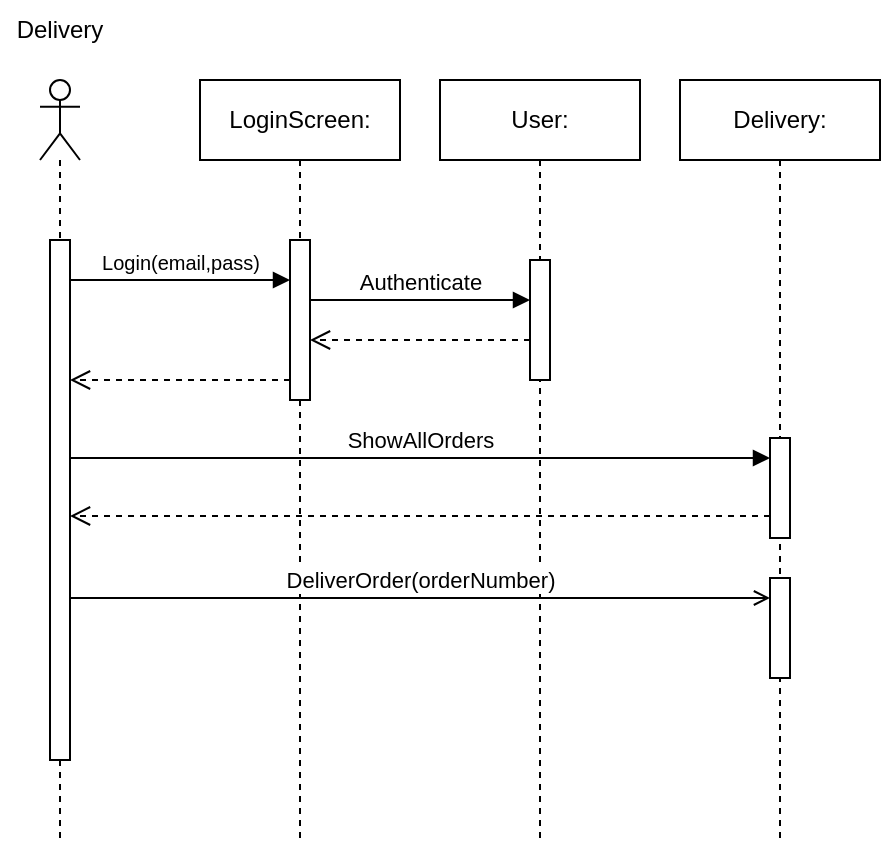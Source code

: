 <mxfile version="22.1.11" type="device">
  <diagram name="Page-1" id="HsitdcN0r7PipA14mCh1">
    <mxGraphModel dx="1036" dy="606" grid="1" gridSize="10" guides="1" tooltips="1" connect="1" arrows="1" fold="1" page="1" pageScale="1" pageWidth="1169" pageHeight="1654" math="0" shadow="0">
      <root>
        <mxCell id="0" />
        <mxCell id="1" parent="0" />
        <mxCell id="xkCxTWoLqjTotluT4FzG-1" value="" style="shape=umlLifeline;perimeter=lifelinePerimeter;whiteSpace=wrap;html=1;container=1;dropTarget=0;collapsible=0;recursiveResize=0;outlineConnect=0;portConstraint=eastwest;newEdgeStyle={&quot;curved&quot;:0,&quot;rounded&quot;:0};participant=umlActor;" parent="1" vertex="1">
          <mxGeometry x="230" y="100" width="20" height="380" as="geometry" />
        </mxCell>
        <mxCell id="xkCxTWoLqjTotluT4FzG-39" value="" style="html=1;points=[[0,0,0,0,5],[0,1,0,0,-5],[1,0,0,0,5],[1,1,0,0,-5]];perimeter=orthogonalPerimeter;outlineConnect=0;targetShapes=umlLifeline;portConstraint=eastwest;newEdgeStyle={&quot;curved&quot;:0,&quot;rounded&quot;:0};" parent="xkCxTWoLqjTotluT4FzG-1" vertex="1">
          <mxGeometry x="5" y="80" width="10" height="260" as="geometry" />
        </mxCell>
        <mxCell id="xkCxTWoLqjTotluT4FzG-6" value="User:" style="shape=umlLifeline;perimeter=lifelinePerimeter;whiteSpace=wrap;html=1;container=1;dropTarget=0;collapsible=0;recursiveResize=0;outlineConnect=0;portConstraint=eastwest;newEdgeStyle={&quot;curved&quot;:0,&quot;rounded&quot;:0};" parent="1" vertex="1">
          <mxGeometry x="430" y="100" width="100" height="380" as="geometry" />
        </mxCell>
        <mxCell id="xkCxTWoLqjTotluT4FzG-40" value="" style="html=1;points=[[0,0,0,0,5],[0,1,0,0,-5],[1,0,0,0,5],[1,1,0,0,-5]];perimeter=orthogonalPerimeter;outlineConnect=0;targetShapes=umlLifeline;portConstraint=eastwest;newEdgeStyle={&quot;curved&quot;:0,&quot;rounded&quot;:0};" parent="xkCxTWoLqjTotluT4FzG-6" vertex="1">
          <mxGeometry x="45" y="90" width="10" height="60" as="geometry" />
        </mxCell>
        <mxCell id="xkCxTWoLqjTotluT4FzG-28" value="Delivery" style="text;html=1;strokeColor=none;fillColor=none;align=center;verticalAlign=middle;whiteSpace=wrap;rounded=0;" parent="1" vertex="1">
          <mxGeometry x="210" y="60" width="60" height="30" as="geometry" />
        </mxCell>
        <mxCell id="xkCxTWoLqjTotluT4FzG-36" value="LoginScreen:" style="shape=umlLifeline;perimeter=lifelinePerimeter;whiteSpace=wrap;html=1;container=1;dropTarget=0;collapsible=0;recursiveResize=0;outlineConnect=0;portConstraint=eastwest;newEdgeStyle={&quot;curved&quot;:0,&quot;rounded&quot;:0};" parent="1" vertex="1">
          <mxGeometry x="310" y="100" width="100" height="380" as="geometry" />
        </mxCell>
        <mxCell id="xkCxTWoLqjTotluT4FzG-38" value="" style="html=1;points=[[0,0,0,0,5],[0,1,0,0,-5],[1,0,0,0,5],[1,1,0,0,-5]];perimeter=orthogonalPerimeter;outlineConnect=0;targetShapes=umlLifeline;portConstraint=eastwest;newEdgeStyle={&quot;curved&quot;:0,&quot;rounded&quot;:0};" parent="xkCxTWoLqjTotluT4FzG-36" vertex="1">
          <mxGeometry x="45" y="80" width="10" height="80" as="geometry" />
        </mxCell>
        <mxCell id="xkCxTWoLqjTotluT4FzG-41" value="&lt;font style=&quot;font-size: 10px;&quot;&gt;Login(email,pass)&lt;/font&gt;" style="html=1;verticalAlign=bottom;endArrow=block;curved=0;rounded=0;exitX=1;exitY=0;exitDx=0;exitDy=5;exitPerimeter=0;" parent="1" edge="1">
          <mxGeometry width="80" relative="1" as="geometry">
            <mxPoint x="245" y="200.0" as="sourcePoint" />
            <mxPoint x="355" y="200.0" as="targetPoint" />
          </mxGeometry>
        </mxCell>
        <mxCell id="xkCxTWoLqjTotluT4FzG-42" value="Authenticate" style="html=1;verticalAlign=bottom;endArrow=block;curved=0;rounded=0;entryX=-0.015;entryY=0.25;entryDx=0;entryDy=0;entryPerimeter=0;" parent="1" edge="1">
          <mxGeometry width="80" relative="1" as="geometry">
            <mxPoint x="365" y="210.0" as="sourcePoint" />
            <mxPoint x="475" y="210.0" as="targetPoint" />
          </mxGeometry>
        </mxCell>
        <mxCell id="xkCxTWoLqjTotluT4FzG-43" value="" style="html=1;verticalAlign=bottom;endArrow=open;dashed=1;endSize=8;curved=0;rounded=0;exitX=0;exitY=1;exitDx=0;exitDy=-5;exitPerimeter=0;" parent="1" edge="1">
          <mxGeometry relative="1" as="geometry">
            <mxPoint x="355" y="250" as="sourcePoint" />
            <mxPoint x="245" y="250" as="targetPoint" />
          </mxGeometry>
        </mxCell>
        <mxCell id="xkCxTWoLqjTotluT4FzG-44" value="" style="html=1;verticalAlign=bottom;endArrow=open;dashed=1;endSize=8;curved=0;rounded=0;exitX=0;exitY=1;exitDx=0;exitDy=-5;exitPerimeter=0;" parent="1" edge="1">
          <mxGeometry relative="1" as="geometry">
            <mxPoint x="475" y="230.0" as="sourcePoint" />
            <mxPoint x="365" y="230.0" as="targetPoint" />
          </mxGeometry>
        </mxCell>
        <mxCell id="gx2dNUyWYzoQJgrJ-f1j-1" value="Delivery:" style="shape=umlLifeline;perimeter=lifelinePerimeter;whiteSpace=wrap;html=1;container=1;dropTarget=0;collapsible=0;recursiveResize=0;outlineConnect=0;portConstraint=eastwest;newEdgeStyle={&quot;curved&quot;:0,&quot;rounded&quot;:0};" parent="1" vertex="1">
          <mxGeometry x="550" y="100" width="100" height="380" as="geometry" />
        </mxCell>
        <mxCell id="gx2dNUyWYzoQJgrJ-f1j-5" value="" style="html=1;points=[[0,0,0,0,5],[0,1,0,0,-5],[1,0,0,0,5],[1,1,0,0,-5]];perimeter=orthogonalPerimeter;outlineConnect=0;targetShapes=umlLifeline;portConstraint=eastwest;newEdgeStyle={&quot;curved&quot;:0,&quot;rounded&quot;:0};" parent="gx2dNUyWYzoQJgrJ-f1j-1" vertex="1">
          <mxGeometry x="45" y="179" width="10" height="50" as="geometry" />
        </mxCell>
        <mxCell id="gx2dNUyWYzoQJgrJ-f1j-6" value="" style="html=1;points=[[0,0,0,0,5],[0,1,0,0,-5],[1,0,0,0,5],[1,1,0,0,-5]];perimeter=orthogonalPerimeter;outlineConnect=0;targetShapes=umlLifeline;portConstraint=eastwest;newEdgeStyle={&quot;curved&quot;:0,&quot;rounded&quot;:0};" parent="gx2dNUyWYzoQJgrJ-f1j-1" vertex="1">
          <mxGeometry x="45" y="249" width="10" height="50" as="geometry" />
        </mxCell>
        <mxCell id="gx2dNUyWYzoQJgrJ-f1j-7" value="DeliverOrder(orderNumber)" style="html=1;verticalAlign=bottom;endArrow=open;curved=0;rounded=0;endFill=0;" parent="gx2dNUyWYzoQJgrJ-f1j-1" source="xkCxTWoLqjTotluT4FzG-39" edge="1">
          <mxGeometry width="80" relative="1" as="geometry">
            <mxPoint x="-300" y="259" as="sourcePoint" />
            <mxPoint x="45" y="259" as="targetPoint" />
          </mxGeometry>
        </mxCell>
        <mxCell id="gx2dNUyWYzoQJgrJ-f1j-8" value="ShowAllOrders" style="html=1;verticalAlign=bottom;endArrow=block;curved=0;rounded=0;" parent="1" target="gx2dNUyWYzoQJgrJ-f1j-5" edge="1">
          <mxGeometry width="80" relative="1" as="geometry">
            <mxPoint x="245.0" y="289" as="sourcePoint" />
            <mxPoint x="590" y="289" as="targetPoint" />
          </mxGeometry>
        </mxCell>
        <mxCell id="2LsNAioC2-onmSA11Lb0-1" value="" style="html=1;verticalAlign=bottom;endArrow=open;dashed=1;endSize=8;curved=0;rounded=0;" parent="1" edge="1">
          <mxGeometry relative="1" as="geometry">
            <mxPoint x="595" y="318" as="sourcePoint" />
            <mxPoint x="245" y="318" as="targetPoint" />
          </mxGeometry>
        </mxCell>
      </root>
    </mxGraphModel>
  </diagram>
</mxfile>
